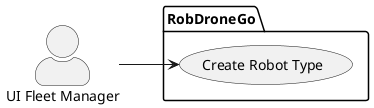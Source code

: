 @startuml
left to right direction

skinparam actorStyle awesome

actor "UI Fleet Manager" as FM


package  RobDroneGo  {

  usecase "Create Robot Type" as UC18

}

FM --> UC18

@enduml
